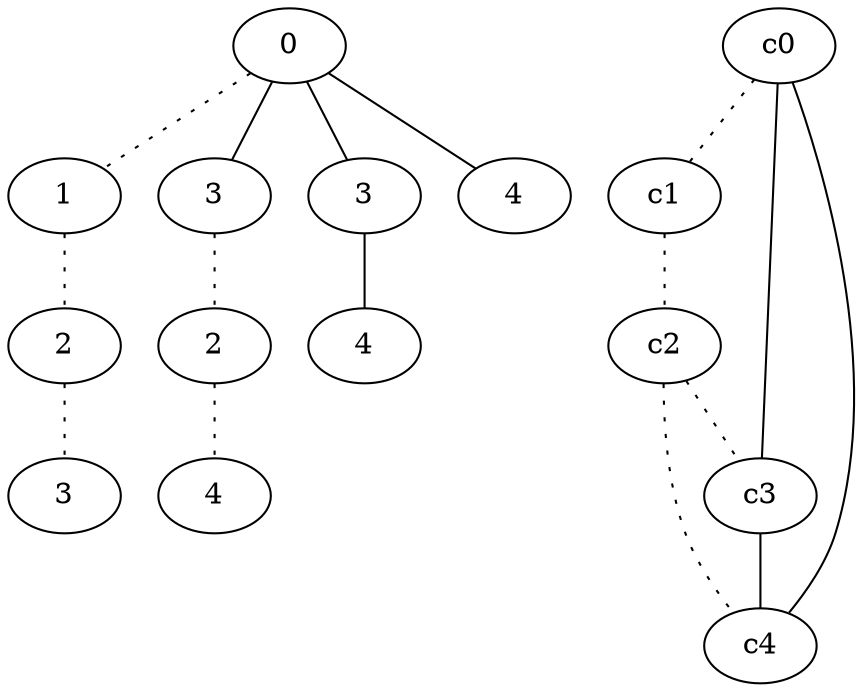 graph {
a0[label=0];
a1[label=1];
a2[label=2];
a3[label=3];
a4[label=3];
a5[label=2];
a6[label=4];
a7[label=3];
a8[label=4];
a9[label=4];
a0 -- a1 [style=dotted];
a0 -- a4;
a0 -- a7;
a0 -- a9;
a1 -- a2 [style=dotted];
a2 -- a3 [style=dotted];
a4 -- a5 [style=dotted];
a5 -- a6 [style=dotted];
a7 -- a8;
c0 -- c1 [style=dotted];
c0 -- c3;
c0 -- c4;
c1 -- c2 [style=dotted];
c2 -- c3 [style=dotted];
c2 -- c4 [style=dotted];
c3 -- c4;
}
